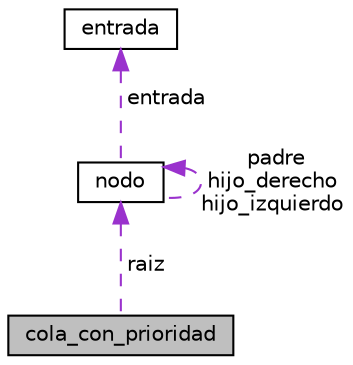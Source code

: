 digraph "cola_con_prioridad"
{
  edge [fontname="Helvetica",fontsize="10",labelfontname="Helvetica",labelfontsize="10"];
  node [fontname="Helvetica",fontsize="10",shape=record];
  Node1 [label="cola_con_prioridad",height=0.2,width=0.4,color="black", fillcolor="grey75", style="filled", fontcolor="black"];
  Node2 -> Node1 [dir="back",color="darkorchid3",fontsize="10",style="dashed",label=" raiz" ,fontname="Helvetica"];
  Node2 [label="nodo",height=0.2,width=0.4,color="black", fillcolor="white", style="filled",URL="$structnodo.html",tooltip="Nodo del arbol binario de la cola con prioridad. "];
  Node3 -> Node2 [dir="back",color="darkorchid3",fontsize="10",style="dashed",label=" entrada" ,fontname="Helvetica"];
  Node3 [label="entrada",height=0.2,width=0.4,color="black", fillcolor="white", style="filled",URL="$structentrada.html",tooltip="Entrada almacenada en una cola con prioridad. "];
  Node2 -> Node2 [dir="back",color="darkorchid3",fontsize="10",style="dashed",label=" padre\nhijo_derecho\nhijo_izquierdo" ,fontname="Helvetica"];
}
